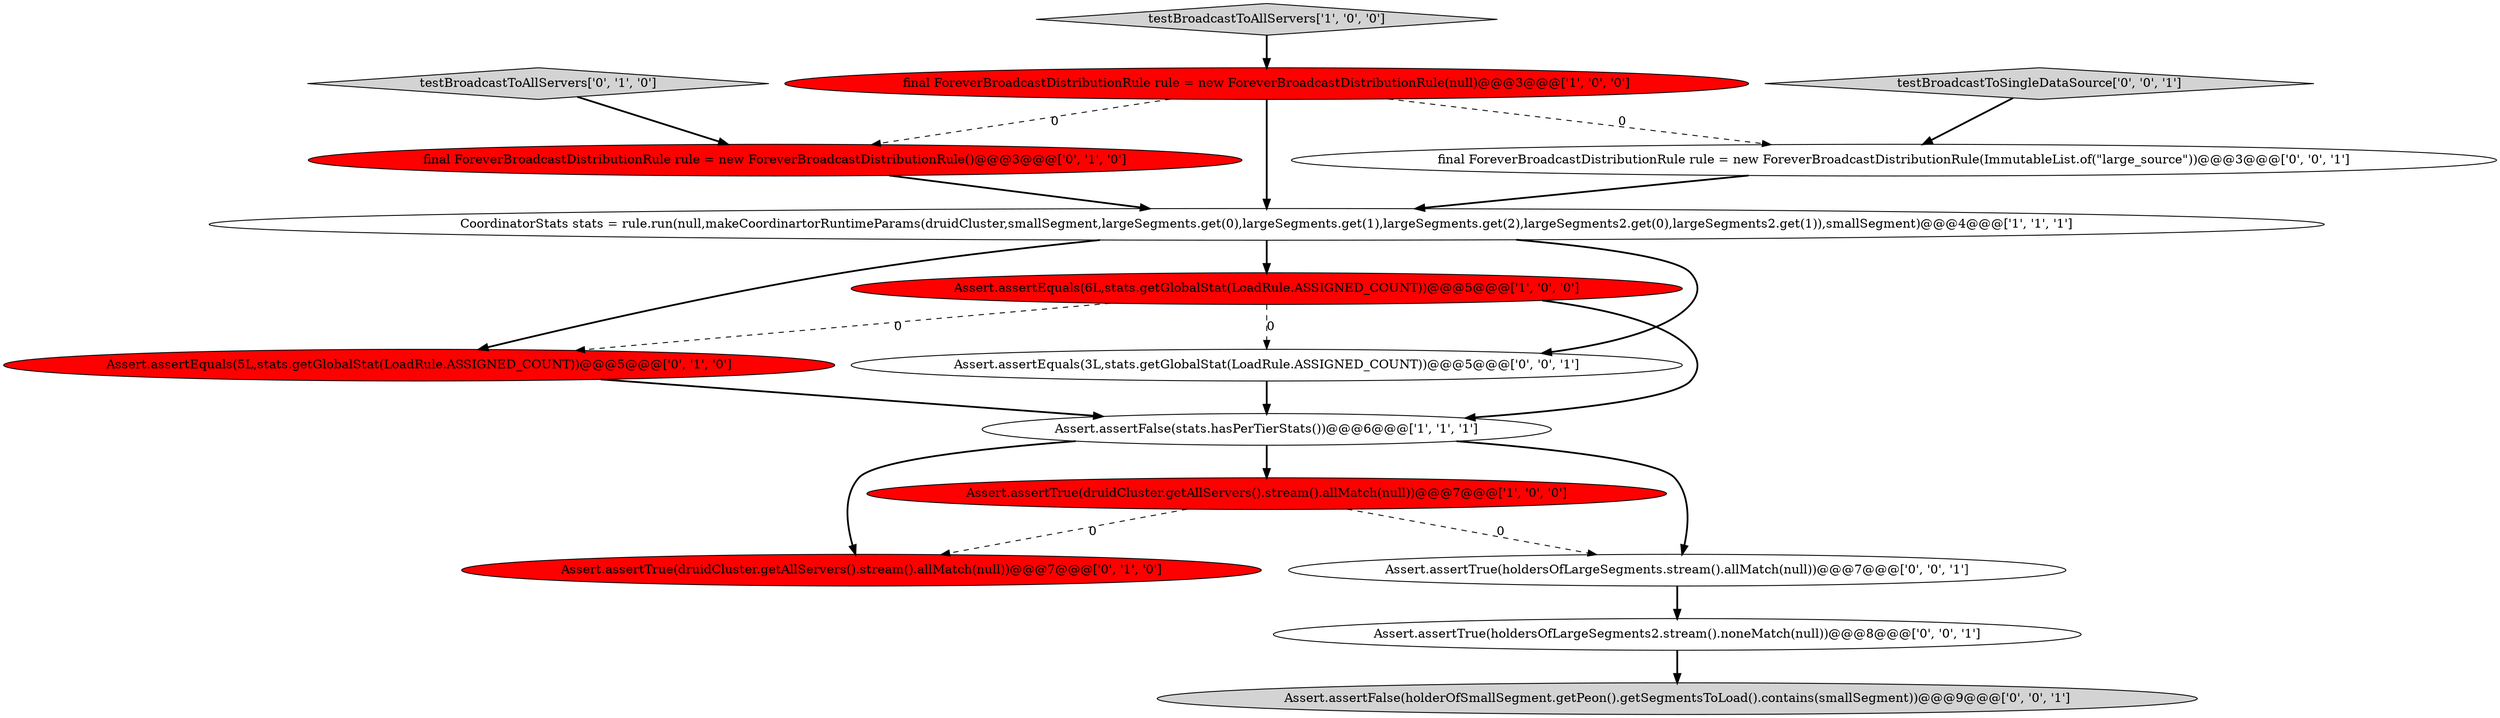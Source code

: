 digraph {
10 [style = filled, label = "final ForeverBroadcastDistributionRule rule = new ForeverBroadcastDistributionRule(ImmutableList.of(\"large_source\"))@@@3@@@['0', '0', '1']", fillcolor = white, shape = ellipse image = "AAA0AAABBB3BBB"];
15 [style = filled, label = "Assert.assertFalse(holderOfSmallSegment.getPeon().getSegmentsToLoad().contains(smallSegment))@@@9@@@['0', '0', '1']", fillcolor = lightgray, shape = ellipse image = "AAA0AAABBB3BBB"];
2 [style = filled, label = "Assert.assertTrue(druidCluster.getAllServers().stream().allMatch(null))@@@7@@@['1', '0', '0']", fillcolor = red, shape = ellipse image = "AAA1AAABBB1BBB"];
0 [style = filled, label = "testBroadcastToAllServers['1', '0', '0']", fillcolor = lightgray, shape = diamond image = "AAA0AAABBB1BBB"];
5 [style = filled, label = "Assert.assertFalse(stats.hasPerTierStats())@@@6@@@['1', '1', '1']", fillcolor = white, shape = ellipse image = "AAA0AAABBB1BBB"];
4 [style = filled, label = "Assert.assertEquals(6L,stats.getGlobalStat(LoadRule.ASSIGNED_COUNT))@@@5@@@['1', '0', '0']", fillcolor = red, shape = ellipse image = "AAA1AAABBB1BBB"];
12 [style = filled, label = "testBroadcastToSingleDataSource['0', '0', '1']", fillcolor = lightgray, shape = diamond image = "AAA0AAABBB3BBB"];
1 [style = filled, label = "final ForeverBroadcastDistributionRule rule = new ForeverBroadcastDistributionRule(null)@@@3@@@['1', '0', '0']", fillcolor = red, shape = ellipse image = "AAA1AAABBB1BBB"];
6 [style = filled, label = "final ForeverBroadcastDistributionRule rule = new ForeverBroadcastDistributionRule()@@@3@@@['0', '1', '0']", fillcolor = red, shape = ellipse image = "AAA1AAABBB2BBB"];
11 [style = filled, label = "Assert.assertTrue(holdersOfLargeSegments2.stream().noneMatch(null))@@@8@@@['0', '0', '1']", fillcolor = white, shape = ellipse image = "AAA0AAABBB3BBB"];
7 [style = filled, label = "Assert.assertTrue(druidCluster.getAllServers().stream().allMatch(null))@@@7@@@['0', '1', '0']", fillcolor = red, shape = ellipse image = "AAA1AAABBB2BBB"];
8 [style = filled, label = "testBroadcastToAllServers['0', '1', '0']", fillcolor = lightgray, shape = diamond image = "AAA0AAABBB2BBB"];
13 [style = filled, label = "Assert.assertEquals(3L,stats.getGlobalStat(LoadRule.ASSIGNED_COUNT))@@@5@@@['0', '0', '1']", fillcolor = white, shape = ellipse image = "AAA0AAABBB3BBB"];
9 [style = filled, label = "Assert.assertEquals(5L,stats.getGlobalStat(LoadRule.ASSIGNED_COUNT))@@@5@@@['0', '1', '0']", fillcolor = red, shape = ellipse image = "AAA1AAABBB2BBB"];
3 [style = filled, label = "CoordinatorStats stats = rule.run(null,makeCoordinartorRuntimeParams(druidCluster,smallSegment,largeSegments.get(0),largeSegments.get(1),largeSegments.get(2),largeSegments2.get(0),largeSegments2.get(1)),smallSegment)@@@4@@@['1', '1', '1']", fillcolor = white, shape = ellipse image = "AAA0AAABBB1BBB"];
14 [style = filled, label = "Assert.assertTrue(holdersOfLargeSegments.stream().allMatch(null))@@@7@@@['0', '0', '1']", fillcolor = white, shape = ellipse image = "AAA0AAABBB3BBB"];
6->3 [style = bold, label=""];
1->3 [style = bold, label=""];
10->3 [style = bold, label=""];
8->6 [style = bold, label=""];
1->10 [style = dashed, label="0"];
5->14 [style = bold, label=""];
2->7 [style = dashed, label="0"];
3->4 [style = bold, label=""];
11->15 [style = bold, label=""];
3->9 [style = bold, label=""];
4->9 [style = dashed, label="0"];
5->2 [style = bold, label=""];
12->10 [style = bold, label=""];
2->14 [style = dashed, label="0"];
1->6 [style = dashed, label="0"];
0->1 [style = bold, label=""];
13->5 [style = bold, label=""];
9->5 [style = bold, label=""];
3->13 [style = bold, label=""];
5->7 [style = bold, label=""];
4->13 [style = dashed, label="0"];
14->11 [style = bold, label=""];
4->5 [style = bold, label=""];
}
